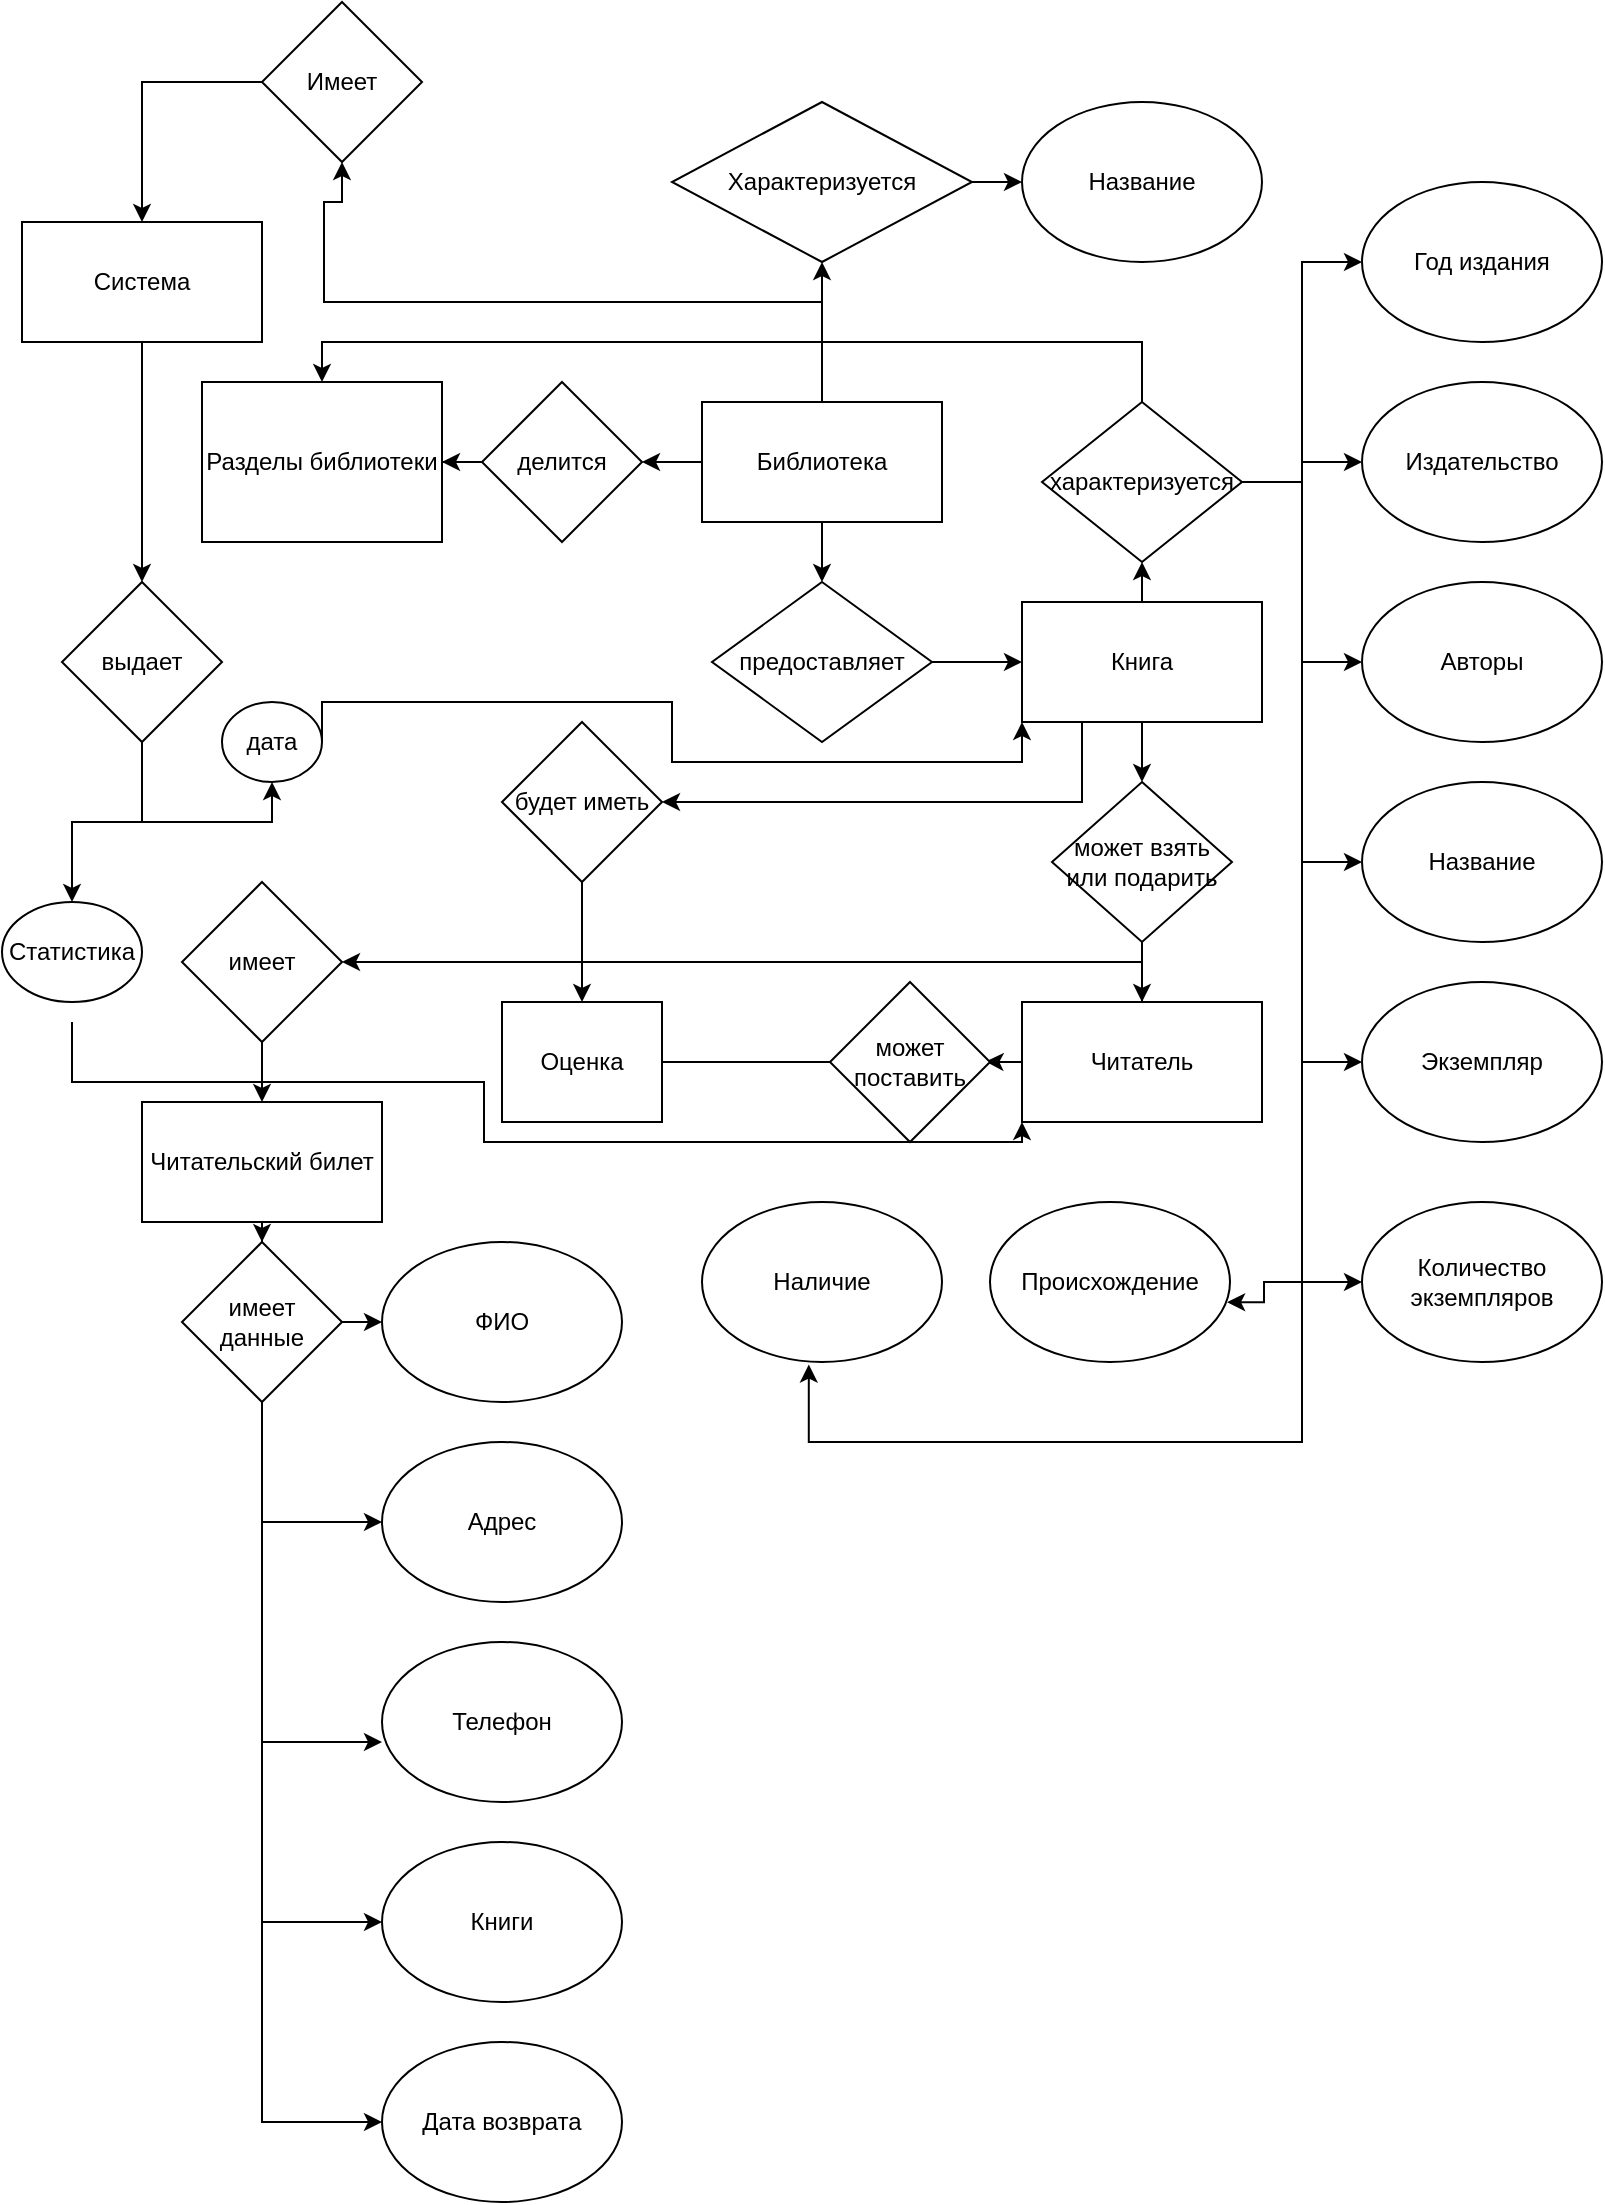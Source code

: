 <mxfile version="22.1.5" type="github">
  <diagram id="C5RBs43oDa-KdzZeNtuy" name="Page-1">
    <mxGraphModel dx="880" dy="446" grid="1" gridSize="10" guides="1" tooltips="1" connect="1" arrows="1" fold="1" page="1" pageScale="1" pageWidth="827" pageHeight="1169" math="0" shadow="0">
      <root>
        <mxCell id="WIyWlLk6GJQsqaUBKTNV-0" />
        <mxCell id="WIyWlLk6GJQsqaUBKTNV-1" parent="WIyWlLk6GJQsqaUBKTNV-0" />
        <mxCell id="y5s-uYPHy8Nzl8Kdxm5r-6" style="edgeStyle=orthogonalEdgeStyle;rounded=0;orthogonalLoop=1;jettySize=auto;html=1;entryX=0.5;entryY=1;entryDx=0;entryDy=0;" parent="WIyWlLk6GJQsqaUBKTNV-1" source="y5s-uYPHy8Nzl8Kdxm5r-0" target="y5s-uYPHy8Nzl8Kdxm5r-2" edge="1">
          <mxGeometry relative="1" as="geometry" />
        </mxCell>
        <mxCell id="y5s-uYPHy8Nzl8Kdxm5r-9" style="edgeStyle=orthogonalEdgeStyle;rounded=0;orthogonalLoop=1;jettySize=auto;html=1;entryX=0.5;entryY=0;entryDx=0;entryDy=0;" parent="WIyWlLk6GJQsqaUBKTNV-1" source="y5s-uYPHy8Nzl8Kdxm5r-0" target="y5s-uYPHy8Nzl8Kdxm5r-8" edge="1">
          <mxGeometry relative="1" as="geometry" />
        </mxCell>
        <mxCell id="y5s-uYPHy8Nzl8Kdxm5r-23" style="edgeStyle=orthogonalEdgeStyle;rounded=0;orthogonalLoop=1;jettySize=auto;html=1;exitX=0;exitY=0.5;exitDx=0;exitDy=0;entryX=1;entryY=0.5;entryDx=0;entryDy=0;" parent="WIyWlLk6GJQsqaUBKTNV-1" source="y5s-uYPHy8Nzl8Kdxm5r-0" target="y5s-uYPHy8Nzl8Kdxm5r-21" edge="1">
          <mxGeometry relative="1" as="geometry" />
        </mxCell>
        <mxCell id="y5s-uYPHy8Nzl8Kdxm5r-81" style="edgeStyle=orthogonalEdgeStyle;rounded=0;orthogonalLoop=1;jettySize=auto;html=1;exitX=0.5;exitY=0;exitDx=0;exitDy=0;entryX=0.5;entryY=1;entryDx=0;entryDy=0;" parent="WIyWlLk6GJQsqaUBKTNV-1" source="y5s-uYPHy8Nzl8Kdxm5r-0" target="y5s-uYPHy8Nzl8Kdxm5r-82" edge="1">
          <mxGeometry relative="1" as="geometry">
            <mxPoint x="160" y="110" as="targetPoint" />
            <Array as="points">
              <mxPoint x="410" y="160" />
              <mxPoint x="161" y="160" />
              <mxPoint x="161" y="110" />
              <mxPoint x="170" y="110" />
            </Array>
          </mxGeometry>
        </mxCell>
        <mxCell id="y5s-uYPHy8Nzl8Kdxm5r-0" value="Библиотека" style="rounded=0;whiteSpace=wrap;html=1;" parent="WIyWlLk6GJQsqaUBKTNV-1" vertex="1">
          <mxGeometry x="350" y="210" width="120" height="60" as="geometry" />
        </mxCell>
        <mxCell id="y5s-uYPHy8Nzl8Kdxm5r-1" value="Название" style="ellipse;whiteSpace=wrap;html=1;" parent="WIyWlLk6GJQsqaUBKTNV-1" vertex="1">
          <mxGeometry x="510" y="60" width="120" height="80" as="geometry" />
        </mxCell>
        <mxCell id="y5s-uYPHy8Nzl8Kdxm5r-7" style="edgeStyle=orthogonalEdgeStyle;rounded=0;orthogonalLoop=1;jettySize=auto;html=1;" parent="WIyWlLk6GJQsqaUBKTNV-1" source="y5s-uYPHy8Nzl8Kdxm5r-2" target="y5s-uYPHy8Nzl8Kdxm5r-1" edge="1">
          <mxGeometry relative="1" as="geometry" />
        </mxCell>
        <mxCell id="y5s-uYPHy8Nzl8Kdxm5r-2" value="Характеризуется" style="rhombus;whiteSpace=wrap;html=1;" parent="WIyWlLk6GJQsqaUBKTNV-1" vertex="1">
          <mxGeometry x="335" y="60" width="150" height="80" as="geometry" />
        </mxCell>
        <mxCell id="y5s-uYPHy8Nzl8Kdxm5r-12" style="edgeStyle=orthogonalEdgeStyle;rounded=0;orthogonalLoop=1;jettySize=auto;html=1;" parent="WIyWlLk6GJQsqaUBKTNV-1" source="y5s-uYPHy8Nzl8Kdxm5r-3" target="y5s-uYPHy8Nzl8Kdxm5r-11" edge="1">
          <mxGeometry relative="1" as="geometry" />
        </mxCell>
        <mxCell id="y5s-uYPHy8Nzl8Kdxm5r-28" style="edgeStyle=orthogonalEdgeStyle;rounded=0;orthogonalLoop=1;jettySize=auto;html=1;exitX=0.5;exitY=0;exitDx=0;exitDy=0;entryX=0.5;entryY=1;entryDx=0;entryDy=0;" parent="WIyWlLk6GJQsqaUBKTNV-1" source="y5s-uYPHy8Nzl8Kdxm5r-3" target="y5s-uYPHy8Nzl8Kdxm5r-27" edge="1">
          <mxGeometry relative="1" as="geometry" />
        </mxCell>
        <mxCell id="y5s-uYPHy8Nzl8Kdxm5r-46" style="edgeStyle=orthogonalEdgeStyle;rounded=0;orthogonalLoop=1;jettySize=auto;html=1;exitX=0.25;exitY=1;exitDx=0;exitDy=0;" parent="WIyWlLk6GJQsqaUBKTNV-1" source="y5s-uYPHy8Nzl8Kdxm5r-3" target="y5s-uYPHy8Nzl8Kdxm5r-45" edge="1">
          <mxGeometry relative="1" as="geometry" />
        </mxCell>
        <mxCell id="y5s-uYPHy8Nzl8Kdxm5r-3" value="Книга" style="rounded=0;whiteSpace=wrap;html=1;" parent="WIyWlLk6GJQsqaUBKTNV-1" vertex="1">
          <mxGeometry x="510" y="310" width="120" height="60" as="geometry" />
        </mxCell>
        <mxCell id="y5s-uYPHy8Nzl8Kdxm5r-39" style="edgeStyle=orthogonalEdgeStyle;rounded=0;orthogonalLoop=1;jettySize=auto;html=1;entryX=0.5;entryY=1;entryDx=0;entryDy=0;" parent="WIyWlLk6GJQsqaUBKTNV-1" source="y5s-uYPHy8Nzl8Kdxm5r-40" target="y5s-uYPHy8Nzl8Kdxm5r-37" edge="1">
          <mxGeometry relative="1" as="geometry">
            <Array as="points">
              <mxPoint x="290" y="540" />
            </Array>
          </mxGeometry>
        </mxCell>
        <mxCell id="y5s-uYPHy8Nzl8Kdxm5r-44" style="edgeStyle=orthogonalEdgeStyle;rounded=0;orthogonalLoop=1;jettySize=auto;html=1;exitX=0;exitY=0.5;exitDx=0;exitDy=0;entryX=0.972;entryY=0.497;entryDx=0;entryDy=0;entryPerimeter=0;" parent="WIyWlLk6GJQsqaUBKTNV-1" source="y5s-uYPHy8Nzl8Kdxm5r-4" target="y5s-uYPHy8Nzl8Kdxm5r-40" edge="1">
          <mxGeometry relative="1" as="geometry">
            <mxPoint x="500" y="539.706" as="targetPoint" />
            <Array as="points">
              <mxPoint x="500" y="540" />
            </Array>
          </mxGeometry>
        </mxCell>
        <mxCell id="y5s-uYPHy8Nzl8Kdxm5r-56" style="edgeStyle=orthogonalEdgeStyle;rounded=0;orthogonalLoop=1;jettySize=auto;html=1;entryX=1;entryY=0.5;entryDx=0;entryDy=0;" parent="WIyWlLk6GJQsqaUBKTNV-1" source="y5s-uYPHy8Nzl8Kdxm5r-4" target="y5s-uYPHy8Nzl8Kdxm5r-63" edge="1">
          <mxGeometry relative="1" as="geometry">
            <mxPoint x="180" y="490" as="targetPoint" />
            <Array as="points">
              <mxPoint x="570" y="490" />
            </Array>
          </mxGeometry>
        </mxCell>
        <mxCell id="y5s-uYPHy8Nzl8Kdxm5r-4" value="Читатель" style="rounded=0;whiteSpace=wrap;html=1;" parent="WIyWlLk6GJQsqaUBKTNV-1" vertex="1">
          <mxGeometry x="510" y="510" width="120" height="60" as="geometry" />
        </mxCell>
        <mxCell id="y5s-uYPHy8Nzl8Kdxm5r-10" style="edgeStyle=orthogonalEdgeStyle;rounded=0;orthogonalLoop=1;jettySize=auto;html=1;entryX=0;entryY=0.5;entryDx=0;entryDy=0;" parent="WIyWlLk6GJQsqaUBKTNV-1" source="y5s-uYPHy8Nzl8Kdxm5r-8" target="y5s-uYPHy8Nzl8Kdxm5r-3" edge="1">
          <mxGeometry relative="1" as="geometry" />
        </mxCell>
        <mxCell id="y5s-uYPHy8Nzl8Kdxm5r-8" value="предоставляет" style="rhombus;whiteSpace=wrap;html=1;" parent="WIyWlLk6GJQsqaUBKTNV-1" vertex="1">
          <mxGeometry x="355" y="300" width="110" height="80" as="geometry" />
        </mxCell>
        <mxCell id="y5s-uYPHy8Nzl8Kdxm5r-13" style="edgeStyle=orthogonalEdgeStyle;rounded=0;orthogonalLoop=1;jettySize=auto;html=1;entryX=0.5;entryY=0;entryDx=0;entryDy=0;" parent="WIyWlLk6GJQsqaUBKTNV-1" source="y5s-uYPHy8Nzl8Kdxm5r-11" target="y5s-uYPHy8Nzl8Kdxm5r-4" edge="1">
          <mxGeometry relative="1" as="geometry" />
        </mxCell>
        <mxCell id="y5s-uYPHy8Nzl8Kdxm5r-11" value="может взять или подарить" style="rhombus;whiteSpace=wrap;html=1;" parent="WIyWlLk6GJQsqaUBKTNV-1" vertex="1">
          <mxGeometry x="525" y="400" width="90" height="80" as="geometry" />
        </mxCell>
        <mxCell id="y5s-uYPHy8Nzl8Kdxm5r-14" value="Авторы" style="ellipse;whiteSpace=wrap;html=1;" parent="WIyWlLk6GJQsqaUBKTNV-1" vertex="1">
          <mxGeometry x="680" y="300" width="120" height="80" as="geometry" />
        </mxCell>
        <mxCell id="y5s-uYPHy8Nzl8Kdxm5r-15" value="Название" style="ellipse;whiteSpace=wrap;html=1;" parent="WIyWlLk6GJQsqaUBKTNV-1" vertex="1">
          <mxGeometry x="680" y="400" width="120" height="80" as="geometry" />
        </mxCell>
        <mxCell id="y5s-uYPHy8Nzl8Kdxm5r-17" value="Экземпляр" style="ellipse;whiteSpace=wrap;html=1;" parent="WIyWlLk6GJQsqaUBKTNV-1" vertex="1">
          <mxGeometry x="680" y="500" width="120" height="80" as="geometry" />
        </mxCell>
        <mxCell id="y5s-uYPHy8Nzl8Kdxm5r-18" value="Издательство" style="ellipse;whiteSpace=wrap;html=1;" parent="WIyWlLk6GJQsqaUBKTNV-1" vertex="1">
          <mxGeometry x="680" y="200" width="120" height="80" as="geometry" />
        </mxCell>
        <mxCell id="y5s-uYPHy8Nzl8Kdxm5r-19" value="Год издания" style="ellipse;whiteSpace=wrap;html=1;" parent="WIyWlLk6GJQsqaUBKTNV-1" vertex="1">
          <mxGeometry x="680" y="100" width="120" height="80" as="geometry" />
        </mxCell>
        <mxCell id="y5s-uYPHy8Nzl8Kdxm5r-20" value="Количество экземпляров" style="ellipse;whiteSpace=wrap;html=1;" parent="WIyWlLk6GJQsqaUBKTNV-1" vertex="1">
          <mxGeometry x="680" y="610" width="120" height="80" as="geometry" />
        </mxCell>
        <mxCell id="y5s-uYPHy8Nzl8Kdxm5r-24" style="edgeStyle=orthogonalEdgeStyle;rounded=0;orthogonalLoop=1;jettySize=auto;html=1;exitX=0;exitY=0.5;exitDx=0;exitDy=0;" parent="WIyWlLk6GJQsqaUBKTNV-1" source="y5s-uYPHy8Nzl8Kdxm5r-21" target="y5s-uYPHy8Nzl8Kdxm5r-22" edge="1">
          <mxGeometry relative="1" as="geometry" />
        </mxCell>
        <mxCell id="y5s-uYPHy8Nzl8Kdxm5r-21" value="делится" style="rhombus;whiteSpace=wrap;html=1;" parent="WIyWlLk6GJQsqaUBKTNV-1" vertex="1">
          <mxGeometry x="240" y="200" width="80" height="80" as="geometry" />
        </mxCell>
        <mxCell id="y5s-uYPHy8Nzl8Kdxm5r-22" value="Разделы библиотеки&lt;br&gt;" style="whiteSpace=wrap;html=1;rounded=0;" parent="WIyWlLk6GJQsqaUBKTNV-1" vertex="1">
          <mxGeometry x="100" y="200" width="120" height="80" as="geometry" />
        </mxCell>
        <mxCell id="y5s-uYPHy8Nzl8Kdxm5r-29" style="edgeStyle=orthogonalEdgeStyle;rounded=0;orthogonalLoop=1;jettySize=auto;html=1;exitX=1;exitY=0.5;exitDx=0;exitDy=0;entryX=0;entryY=0.5;entryDx=0;entryDy=0;" parent="WIyWlLk6GJQsqaUBKTNV-1" source="y5s-uYPHy8Nzl8Kdxm5r-27" target="y5s-uYPHy8Nzl8Kdxm5r-18" edge="1">
          <mxGeometry relative="1" as="geometry" />
        </mxCell>
        <mxCell id="y5s-uYPHy8Nzl8Kdxm5r-30" style="edgeStyle=orthogonalEdgeStyle;rounded=0;orthogonalLoop=1;jettySize=auto;html=1;exitX=1;exitY=0.5;exitDx=0;exitDy=0;" parent="WIyWlLk6GJQsqaUBKTNV-1" source="y5s-uYPHy8Nzl8Kdxm5r-27" target="y5s-uYPHy8Nzl8Kdxm5r-19" edge="1">
          <mxGeometry relative="1" as="geometry">
            <Array as="points">
              <mxPoint x="650" y="250" />
              <mxPoint x="650" y="140" />
            </Array>
          </mxGeometry>
        </mxCell>
        <mxCell id="y5s-uYPHy8Nzl8Kdxm5r-31" style="edgeStyle=orthogonalEdgeStyle;rounded=0;orthogonalLoop=1;jettySize=auto;html=1;exitX=1;exitY=0.5;exitDx=0;exitDy=0;entryX=0;entryY=0.5;entryDx=0;entryDy=0;" parent="WIyWlLk6GJQsqaUBKTNV-1" source="y5s-uYPHy8Nzl8Kdxm5r-27" target="y5s-uYPHy8Nzl8Kdxm5r-14" edge="1">
          <mxGeometry relative="1" as="geometry" />
        </mxCell>
        <mxCell id="y5s-uYPHy8Nzl8Kdxm5r-32" style="edgeStyle=orthogonalEdgeStyle;rounded=0;orthogonalLoop=1;jettySize=auto;html=1;entryX=0;entryY=0.5;entryDx=0;entryDy=0;" parent="WIyWlLk6GJQsqaUBKTNV-1" source="y5s-uYPHy8Nzl8Kdxm5r-27" target="y5s-uYPHy8Nzl8Kdxm5r-15" edge="1">
          <mxGeometry relative="1" as="geometry" />
        </mxCell>
        <mxCell id="y5s-uYPHy8Nzl8Kdxm5r-33" style="edgeStyle=orthogonalEdgeStyle;rounded=0;orthogonalLoop=1;jettySize=auto;html=1;entryX=0;entryY=0.5;entryDx=0;entryDy=0;" parent="WIyWlLk6GJQsqaUBKTNV-1" source="y5s-uYPHy8Nzl8Kdxm5r-27" target="y5s-uYPHy8Nzl8Kdxm5r-17" edge="1">
          <mxGeometry relative="1" as="geometry" />
        </mxCell>
        <mxCell id="y5s-uYPHy8Nzl8Kdxm5r-34" style="edgeStyle=orthogonalEdgeStyle;rounded=0;orthogonalLoop=1;jettySize=auto;html=1;entryX=0;entryY=0.5;entryDx=0;entryDy=0;" parent="WIyWlLk6GJQsqaUBKTNV-1" source="y5s-uYPHy8Nzl8Kdxm5r-27" target="y5s-uYPHy8Nzl8Kdxm5r-20" edge="1">
          <mxGeometry relative="1" as="geometry" />
        </mxCell>
        <mxCell id="y5s-uYPHy8Nzl8Kdxm5r-36" style="edgeStyle=orthogonalEdgeStyle;rounded=0;orthogonalLoop=1;jettySize=auto;html=1;entryX=0.5;entryY=0;entryDx=0;entryDy=0;" parent="WIyWlLk6GJQsqaUBKTNV-1" source="y5s-uYPHy8Nzl8Kdxm5r-27" target="y5s-uYPHy8Nzl8Kdxm5r-22" edge="1">
          <mxGeometry relative="1" as="geometry">
            <Array as="points">
              <mxPoint x="570" y="180" />
              <mxPoint x="160" y="180" />
            </Array>
          </mxGeometry>
        </mxCell>
        <mxCell id="y5s-uYPHy8Nzl8Kdxm5r-51" style="edgeStyle=orthogonalEdgeStyle;rounded=0;orthogonalLoop=1;jettySize=auto;html=1;exitX=1;exitY=0.5;exitDx=0;exitDy=0;entryX=0.988;entryY=0.626;entryDx=0;entryDy=0;entryPerimeter=0;" parent="WIyWlLk6GJQsqaUBKTNV-1" source="y5s-uYPHy8Nzl8Kdxm5r-27" target="y5s-uYPHy8Nzl8Kdxm5r-49" edge="1">
          <mxGeometry relative="1" as="geometry">
            <mxPoint x="630" y="660" as="targetPoint" />
            <Array as="points">
              <mxPoint x="650" y="250" />
              <mxPoint x="650" y="650" />
              <mxPoint x="631" y="650" />
              <mxPoint x="631" y="660" />
            </Array>
          </mxGeometry>
        </mxCell>
        <mxCell id="y5s-uYPHy8Nzl8Kdxm5r-54" style="edgeStyle=orthogonalEdgeStyle;rounded=0;orthogonalLoop=1;jettySize=auto;html=1;entryX=0.445;entryY=1.016;entryDx=0;entryDy=0;entryPerimeter=0;" parent="WIyWlLk6GJQsqaUBKTNV-1" target="y5s-uYPHy8Nzl8Kdxm5r-50" edge="1">
          <mxGeometry relative="1" as="geometry">
            <mxPoint x="729.97" y="720.03" as="targetPoint" />
            <mxPoint x="650" y="250" as="sourcePoint" />
            <Array as="points">
              <mxPoint x="650" y="730" />
              <mxPoint x="403" y="730" />
            </Array>
          </mxGeometry>
        </mxCell>
        <mxCell id="y5s-uYPHy8Nzl8Kdxm5r-27" value="характеризуется" style="rhombus;whiteSpace=wrap;html=1;" parent="WIyWlLk6GJQsqaUBKTNV-1" vertex="1">
          <mxGeometry x="520" y="210" width="100" height="80" as="geometry" />
        </mxCell>
        <mxCell id="y5s-uYPHy8Nzl8Kdxm5r-37" value="Оценка" style="rectange;whiteSpace=wrap;html=1;" parent="WIyWlLk6GJQsqaUBKTNV-1" vertex="1">
          <mxGeometry x="250" y="510" width="80" height="60" as="geometry" />
        </mxCell>
        <mxCell id="y5s-uYPHy8Nzl8Kdxm5r-40" value="может поставить" style="rhombus;whiteSpace=wrap;html=1;" parent="WIyWlLk6GJQsqaUBKTNV-1" vertex="1">
          <mxGeometry x="414" y="500" width="80" height="80" as="geometry" />
        </mxCell>
        <mxCell id="y5s-uYPHy8Nzl8Kdxm5r-47" style="edgeStyle=orthogonalEdgeStyle;rounded=0;orthogonalLoop=1;jettySize=auto;html=1;exitX=0.5;exitY=1;exitDx=0;exitDy=0;" parent="WIyWlLk6GJQsqaUBKTNV-1" source="y5s-uYPHy8Nzl8Kdxm5r-45" target="y5s-uYPHy8Nzl8Kdxm5r-37" edge="1">
          <mxGeometry relative="1" as="geometry" />
        </mxCell>
        <mxCell id="y5s-uYPHy8Nzl8Kdxm5r-45" value="будет иметь" style="rhombus;whiteSpace=wrap;html=1;" parent="WIyWlLk6GJQsqaUBKTNV-1" vertex="1">
          <mxGeometry x="250" y="370" width="80" height="80" as="geometry" />
        </mxCell>
        <mxCell id="y5s-uYPHy8Nzl8Kdxm5r-49" value="Происхождение" style="ellipse;whiteSpace=wrap;html=1;" parent="WIyWlLk6GJQsqaUBKTNV-1" vertex="1">
          <mxGeometry x="494" y="610" width="120" height="80" as="geometry" />
        </mxCell>
        <mxCell id="y5s-uYPHy8Nzl8Kdxm5r-50" value="Наличие" style="ellipse;whiteSpace=wrap;html=1;" parent="WIyWlLk6GJQsqaUBKTNV-1" vertex="1">
          <mxGeometry x="350" y="610" width="120" height="80" as="geometry" />
        </mxCell>
        <mxCell id="y5s-uYPHy8Nzl8Kdxm5r-65" style="edgeStyle=orthogonalEdgeStyle;rounded=0;orthogonalLoop=1;jettySize=auto;html=1;entryX=0.5;entryY=0;entryDx=0;entryDy=0;" parent="WIyWlLk6GJQsqaUBKTNV-1" source="y5s-uYPHy8Nzl8Kdxm5r-63" target="y5s-uYPHy8Nzl8Kdxm5r-64" edge="1">
          <mxGeometry relative="1" as="geometry" />
        </mxCell>
        <mxCell id="y5s-uYPHy8Nzl8Kdxm5r-63" value="имеет" style="rhombus;whiteSpace=wrap;html=1;" parent="WIyWlLk6GJQsqaUBKTNV-1" vertex="1">
          <mxGeometry x="90" y="450" width="80" height="80" as="geometry" />
        </mxCell>
        <mxCell id="y5s-uYPHy8Nzl8Kdxm5r-73" style="edgeStyle=orthogonalEdgeStyle;rounded=0;orthogonalLoop=1;jettySize=auto;html=1;entryX=0.5;entryY=0;entryDx=0;entryDy=0;" parent="WIyWlLk6GJQsqaUBKTNV-1" source="y5s-uYPHy8Nzl8Kdxm5r-64" target="y5s-uYPHy8Nzl8Kdxm5r-72" edge="1">
          <mxGeometry relative="1" as="geometry" />
        </mxCell>
        <mxCell id="y5s-uYPHy8Nzl8Kdxm5r-64" value="Читательский билет" style="rounded=0;whiteSpace=wrap;html=1;" parent="WIyWlLk6GJQsqaUBKTNV-1" vertex="1">
          <mxGeometry x="70" y="560" width="120" height="60" as="geometry" />
        </mxCell>
        <mxCell id="y5s-uYPHy8Nzl8Kdxm5r-66" value="ФИО" style="ellipse;whiteSpace=wrap;html=1;" parent="WIyWlLk6GJQsqaUBKTNV-1" vertex="1">
          <mxGeometry x="190" y="630" width="120" height="80" as="geometry" />
        </mxCell>
        <mxCell id="y5s-uYPHy8Nzl8Kdxm5r-67" value="Адрес" style="ellipse;whiteSpace=wrap;html=1;" parent="WIyWlLk6GJQsqaUBKTNV-1" vertex="1">
          <mxGeometry x="190" y="730" width="120" height="80" as="geometry" />
        </mxCell>
        <mxCell id="y5s-uYPHy8Nzl8Kdxm5r-68" value="Телефон" style="ellipse;whiteSpace=wrap;html=1;" parent="WIyWlLk6GJQsqaUBKTNV-1" vertex="1">
          <mxGeometry x="190" y="830" width="120" height="80" as="geometry" />
        </mxCell>
        <mxCell id="y5s-uYPHy8Nzl8Kdxm5r-69" value="Книги" style="ellipse;whiteSpace=wrap;html=1;" parent="WIyWlLk6GJQsqaUBKTNV-1" vertex="1">
          <mxGeometry x="190" y="930" width="120" height="80" as="geometry" />
        </mxCell>
        <mxCell id="y5s-uYPHy8Nzl8Kdxm5r-70" value="Дата возврата" style="ellipse;whiteSpace=wrap;html=1;" parent="WIyWlLk6GJQsqaUBKTNV-1" vertex="1">
          <mxGeometry x="190" y="1030" width="120" height="80" as="geometry" />
        </mxCell>
        <mxCell id="y5s-uYPHy8Nzl8Kdxm5r-75" style="edgeStyle=orthogonalEdgeStyle;rounded=0;orthogonalLoop=1;jettySize=auto;html=1;exitX=1;exitY=0.5;exitDx=0;exitDy=0;entryX=0;entryY=0.5;entryDx=0;entryDy=0;" parent="WIyWlLk6GJQsqaUBKTNV-1" source="y5s-uYPHy8Nzl8Kdxm5r-72" target="y5s-uYPHy8Nzl8Kdxm5r-66" edge="1">
          <mxGeometry relative="1" as="geometry" />
        </mxCell>
        <mxCell id="y5s-uYPHy8Nzl8Kdxm5r-76" style="edgeStyle=orthogonalEdgeStyle;rounded=0;orthogonalLoop=1;jettySize=auto;html=1;entryX=0;entryY=0.5;entryDx=0;entryDy=0;" parent="WIyWlLk6GJQsqaUBKTNV-1" source="y5s-uYPHy8Nzl8Kdxm5r-72" target="y5s-uYPHy8Nzl8Kdxm5r-67" edge="1">
          <mxGeometry relative="1" as="geometry">
            <Array as="points">
              <mxPoint x="130" y="770" />
            </Array>
          </mxGeometry>
        </mxCell>
        <mxCell id="y5s-uYPHy8Nzl8Kdxm5r-77" style="edgeStyle=orthogonalEdgeStyle;rounded=0;orthogonalLoop=1;jettySize=auto;html=1;entryX=0;entryY=0.625;entryDx=0;entryDy=0;entryPerimeter=0;" parent="WIyWlLk6GJQsqaUBKTNV-1" source="y5s-uYPHy8Nzl8Kdxm5r-72" target="y5s-uYPHy8Nzl8Kdxm5r-68" edge="1">
          <mxGeometry relative="1" as="geometry">
            <mxPoint x="130" y="880.0" as="targetPoint" />
            <Array as="points">
              <mxPoint x="130" y="880" />
            </Array>
          </mxGeometry>
        </mxCell>
        <mxCell id="y5s-uYPHy8Nzl8Kdxm5r-72" value="имеет данные" style="rhombus;whiteSpace=wrap;html=1;" parent="WIyWlLk6GJQsqaUBKTNV-1" vertex="1">
          <mxGeometry x="90" y="630" width="80" height="80" as="geometry" />
        </mxCell>
        <mxCell id="y5s-uYPHy8Nzl8Kdxm5r-78" style="edgeStyle=orthogonalEdgeStyle;rounded=0;orthogonalLoop=1;jettySize=auto;html=1;exitX=0.5;exitY=1;exitDx=0;exitDy=0;entryX=0;entryY=0.5;entryDx=0;entryDy=0;" parent="WIyWlLk6GJQsqaUBKTNV-1" source="y5s-uYPHy8Nzl8Kdxm5r-72" target="y5s-uYPHy8Nzl8Kdxm5r-69" edge="1">
          <mxGeometry relative="1" as="geometry">
            <mxPoint x="170" y="950" as="targetPoint" />
            <mxPoint x="140" y="720" as="sourcePoint" />
            <Array as="points">
              <mxPoint x="130" y="970" />
            </Array>
          </mxGeometry>
        </mxCell>
        <mxCell id="y5s-uYPHy8Nzl8Kdxm5r-79" style="edgeStyle=orthogonalEdgeStyle;rounded=0;orthogonalLoop=1;jettySize=auto;html=1;exitX=0.5;exitY=1;exitDx=0;exitDy=0;entryX=0;entryY=0.5;entryDx=0;entryDy=0;" parent="WIyWlLk6GJQsqaUBKTNV-1" source="y5s-uYPHy8Nzl8Kdxm5r-72" target="y5s-uYPHy8Nzl8Kdxm5r-70" edge="1">
          <mxGeometry relative="1" as="geometry">
            <mxPoint x="160" y="1080" as="targetPoint" />
            <mxPoint x="130" y="720" as="sourcePoint" />
            <Array as="points">
              <mxPoint x="130" y="1070" />
            </Array>
          </mxGeometry>
        </mxCell>
        <mxCell id="y5s-uYPHy8Nzl8Kdxm5r-86" style="edgeStyle=orthogonalEdgeStyle;rounded=0;orthogonalLoop=1;jettySize=auto;html=1;exitX=0;exitY=0.5;exitDx=0;exitDy=0;entryX=0.5;entryY=0;entryDx=0;entryDy=0;" parent="WIyWlLk6GJQsqaUBKTNV-1" source="y5s-uYPHy8Nzl8Kdxm5r-82" target="y5s-uYPHy8Nzl8Kdxm5r-85" edge="1">
          <mxGeometry relative="1" as="geometry" />
        </mxCell>
        <mxCell id="y5s-uYPHy8Nzl8Kdxm5r-82" value="Имеет" style="rhombus;whiteSpace=wrap;html=1;" parent="WIyWlLk6GJQsqaUBKTNV-1" vertex="1">
          <mxGeometry x="130" y="10" width="80" height="80" as="geometry" />
        </mxCell>
        <mxCell id="y5s-uYPHy8Nzl8Kdxm5r-88" style="edgeStyle=orthogonalEdgeStyle;rounded=0;orthogonalLoop=1;jettySize=auto;html=1;exitX=0.5;exitY=1;exitDx=0;exitDy=0;entryX=0.5;entryY=0;entryDx=0;entryDy=0;" parent="WIyWlLk6GJQsqaUBKTNV-1" source="y5s-uYPHy8Nzl8Kdxm5r-85" target="y5s-uYPHy8Nzl8Kdxm5r-87" edge="1">
          <mxGeometry relative="1" as="geometry" />
        </mxCell>
        <mxCell id="y5s-uYPHy8Nzl8Kdxm5r-85" value="Система" style="rounded=0;whiteSpace=wrap;html=1;" parent="WIyWlLk6GJQsqaUBKTNV-1" vertex="1">
          <mxGeometry x="10" y="120" width="120" height="60" as="geometry" />
        </mxCell>
        <mxCell id="y5s-uYPHy8Nzl8Kdxm5r-91" style="edgeStyle=orthogonalEdgeStyle;rounded=0;orthogonalLoop=1;jettySize=auto;html=1;exitX=0.5;exitY=1;exitDx=0;exitDy=0;entryX=0.5;entryY=1;entryDx=0;entryDy=0;" parent="WIyWlLk6GJQsqaUBKTNV-1" source="y5s-uYPHy8Nzl8Kdxm5r-87" target="y5s-uYPHy8Nzl8Kdxm5r-90" edge="1">
          <mxGeometry relative="1" as="geometry" />
        </mxCell>
        <mxCell id="y5s-uYPHy8Nzl8Kdxm5r-96" style="edgeStyle=orthogonalEdgeStyle;rounded=0;orthogonalLoop=1;jettySize=auto;html=1;entryX=0.5;entryY=0;entryDx=0;entryDy=0;" parent="WIyWlLk6GJQsqaUBKTNV-1" source="y5s-uYPHy8Nzl8Kdxm5r-87" target="y5s-uYPHy8Nzl8Kdxm5r-95" edge="1">
          <mxGeometry relative="1" as="geometry" />
        </mxCell>
        <mxCell id="y5s-uYPHy8Nzl8Kdxm5r-87" value="выдает" style="rhombus;whiteSpace=wrap;html=1;" parent="WIyWlLk6GJQsqaUBKTNV-1" vertex="1">
          <mxGeometry x="30" y="300" width="80" height="80" as="geometry" />
        </mxCell>
        <mxCell id="y5s-uYPHy8Nzl8Kdxm5r-93" style="edgeStyle=orthogonalEdgeStyle;rounded=0;orthogonalLoop=1;jettySize=auto;html=1;exitX=1;exitY=0.5;exitDx=0;exitDy=0;entryX=0;entryY=1;entryDx=0;entryDy=0;" parent="WIyWlLk6GJQsqaUBKTNV-1" source="y5s-uYPHy8Nzl8Kdxm5r-90" target="y5s-uYPHy8Nzl8Kdxm5r-3" edge="1">
          <mxGeometry relative="1" as="geometry">
            <Array as="points">
              <mxPoint x="160" y="360" />
              <mxPoint x="335" y="360" />
              <mxPoint x="335" y="390" />
              <mxPoint x="510" y="390" />
            </Array>
          </mxGeometry>
        </mxCell>
        <mxCell id="y5s-uYPHy8Nzl8Kdxm5r-90" value="дата" style="ellipse;whiteSpace=wrap;html=1;" parent="WIyWlLk6GJQsqaUBKTNV-1" vertex="1">
          <mxGeometry x="110" y="360" width="50" height="40" as="geometry" />
        </mxCell>
        <mxCell id="y5s-uYPHy8Nzl8Kdxm5r-98" style="edgeStyle=orthogonalEdgeStyle;rounded=0;orthogonalLoop=1;jettySize=auto;html=1;exitX=0.5;exitY=1;exitDx=0;exitDy=0;entryX=0;entryY=1;entryDx=0;entryDy=0;" parent="WIyWlLk6GJQsqaUBKTNV-1" target="y5s-uYPHy8Nzl8Kdxm5r-4" edge="1">
          <mxGeometry relative="1" as="geometry">
            <mxPoint x="510" y="580" as="targetPoint" />
            <mxPoint x="35" y="519.95" as="sourcePoint" />
            <Array as="points">
              <mxPoint x="35" y="550" />
              <mxPoint x="241" y="550" />
              <mxPoint x="241" y="580" />
              <mxPoint x="510" y="580" />
            </Array>
          </mxGeometry>
        </mxCell>
        <mxCell id="y5s-uYPHy8Nzl8Kdxm5r-95" value="Статистика" style="ellipse;whiteSpace=wrap;html=1;" parent="WIyWlLk6GJQsqaUBKTNV-1" vertex="1">
          <mxGeometry y="460" width="70" height="50" as="geometry" />
        </mxCell>
      </root>
    </mxGraphModel>
  </diagram>
</mxfile>

